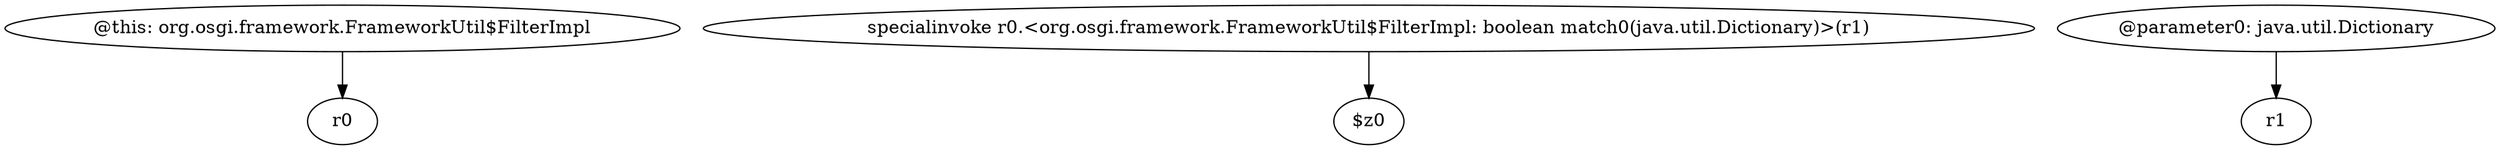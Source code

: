 digraph g {
0[label="@this: org.osgi.framework.FrameworkUtil$FilterImpl"]
1[label="r0"]
0->1[label=""]
2[label="specialinvoke r0.<org.osgi.framework.FrameworkUtil$FilterImpl: boolean match0(java.util.Dictionary)>(r1)"]
3[label="$z0"]
2->3[label=""]
4[label="@parameter0: java.util.Dictionary"]
5[label="r1"]
4->5[label=""]
}
